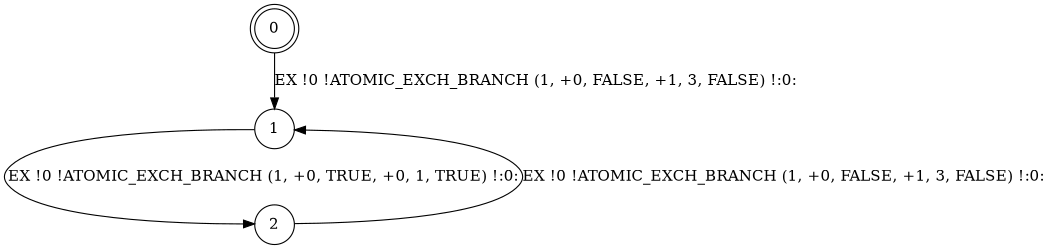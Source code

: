 digraph BCG {
size = "7, 10.5";
center = TRUE;
node [shape = circle];
0 [peripheries = 2];
0 -> 1 [label = "EX !0 !ATOMIC_EXCH_BRANCH (1, +0, FALSE, +1, 3, FALSE) !:0:"];
1 -> 2 [label = "EX !0 !ATOMIC_EXCH_BRANCH (1, +0, TRUE, +0, 1, TRUE) !:0:"];
2 -> 1 [label = "EX !0 !ATOMIC_EXCH_BRANCH (1, +0, FALSE, +1, 3, FALSE) !:0:"];
}
